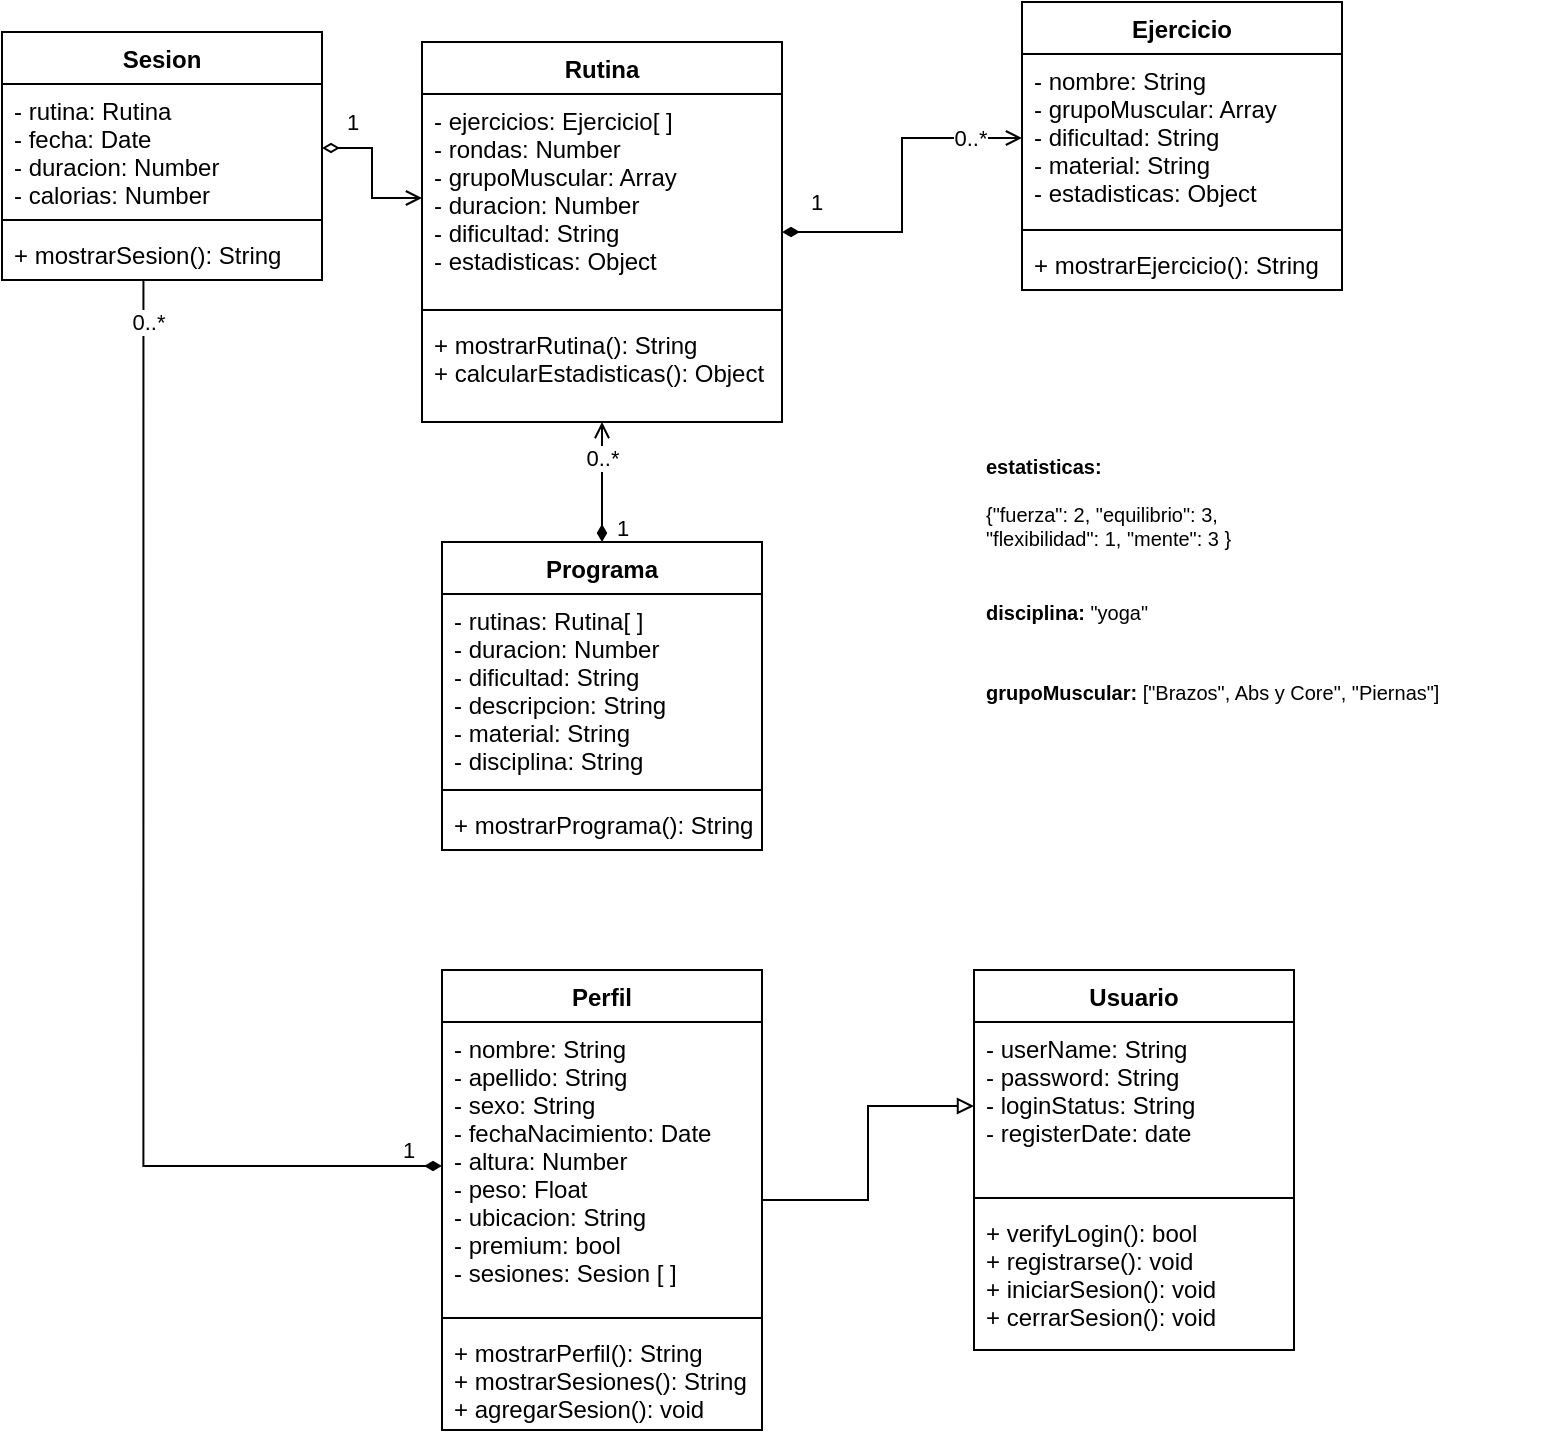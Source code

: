 <mxfile version="20.2.3" type="device"><diagram id="C5RBs43oDa-KdzZeNtuy" name="Page-1"><mxGraphModel dx="486" dy="902" grid="1" gridSize="10" guides="1" tooltips="1" connect="1" arrows="1" fold="1" page="1" pageScale="1" pageWidth="827" pageHeight="1169" math="0" shadow="0"><root><mxCell id="WIyWlLk6GJQsqaUBKTNV-0"/><mxCell id="WIyWlLk6GJQsqaUBKTNV-1" parent="WIyWlLk6GJQsqaUBKTNV-0"/><mxCell id="DahWHHO9bDBC0Rp-OB2t-24" style="edgeStyle=orthogonalEdgeStyle;rounded=0;orthogonalLoop=1;jettySize=auto;html=1;startArrow=diamondThin;startFill=1;endArrow=open;endFill=0;strokeWidth=1;shadow=0;entryX=0;entryY=0.5;entryDx=0;entryDy=0;" parent="WIyWlLk6GJQsqaUBKTNV-1" source="DahWHHO9bDBC0Rp-OB2t-1" target="DahWHHO9bDBC0Rp-OB2t-7" edge="1"><mxGeometry relative="1" as="geometry"><mxPoint x="540" y="182" as="targetPoint"/></mxGeometry></mxCell><mxCell id="DahWHHO9bDBC0Rp-OB2t-25" value="0..*" style="edgeLabel;html=1;align=center;verticalAlign=middle;resizable=0;points=[];" parent="DahWHHO9bDBC0Rp-OB2t-24" vertex="1" connectable="0"><mxGeometry x="0.8" y="1" relative="1" as="geometry"><mxPoint x="-10" y="1" as="offset"/></mxGeometry></mxCell><mxCell id="J13fij808UjLx1IASZqF-26" value="1" style="edgeLabel;html=1;align=center;verticalAlign=middle;resizable=0;points=[];" vertex="1" connectable="0" parent="DahWHHO9bDBC0Rp-OB2t-24"><mxGeometry x="-0.795" relative="1" as="geometry"><mxPoint y="-15" as="offset"/></mxGeometry></mxCell><mxCell id="DahWHHO9bDBC0Rp-OB2t-1" value="Rutina" style="swimlane;fontStyle=1;align=center;verticalAlign=top;childLayout=stackLayout;horizontal=1;startSize=26;horizontalStack=0;resizeParent=1;resizeParentMax=0;resizeLast=0;collapsible=1;marginBottom=0;" parent="WIyWlLk6GJQsqaUBKTNV-1" vertex="1"><mxGeometry x="250" y="120" width="180" height="190" as="geometry"/></mxCell><mxCell id="DahWHHO9bDBC0Rp-OB2t-2" value="- ejercicios: Ejercicio[ ]&#10;- rondas: Number&#10;- grupoMuscular: Array&#10;- duracion: Number&#10;- dificultad: String&#10;- estadisticas: Object" style="text;strokeColor=none;fillColor=none;align=left;verticalAlign=top;spacingLeft=4;spacingRight=4;overflow=hidden;rotatable=0;points=[[0,0.5],[1,0.5]];portConstraint=eastwest;" parent="DahWHHO9bDBC0Rp-OB2t-1" vertex="1"><mxGeometry y="26" width="180" height="104" as="geometry"/></mxCell><mxCell id="DahWHHO9bDBC0Rp-OB2t-3" value="" style="line;strokeWidth=1;fillColor=none;align=left;verticalAlign=middle;spacingTop=-1;spacingLeft=3;spacingRight=3;rotatable=0;labelPosition=right;points=[];portConstraint=eastwest;" parent="DahWHHO9bDBC0Rp-OB2t-1" vertex="1"><mxGeometry y="130" width="180" height="8" as="geometry"/></mxCell><mxCell id="DahWHHO9bDBC0Rp-OB2t-4" value="+ mostrarRutina(): String&#10;+ calcularEstadisticas(): Object" style="text;strokeColor=none;fillColor=none;align=left;verticalAlign=top;spacingLeft=4;spacingRight=4;overflow=hidden;rotatable=0;points=[[0,0.5],[1,0.5]];portConstraint=eastwest;" parent="DahWHHO9bDBC0Rp-OB2t-1" vertex="1"><mxGeometry y="138" width="180" height="52" as="geometry"/></mxCell><mxCell id="DahWHHO9bDBC0Rp-OB2t-6" value="Ejercicio" style="swimlane;fontStyle=1;align=center;verticalAlign=top;childLayout=stackLayout;horizontal=1;startSize=26;horizontalStack=0;resizeParent=1;resizeParentMax=0;resizeLast=0;collapsible=1;marginBottom=0;" parent="WIyWlLk6GJQsqaUBKTNV-1" vertex="1"><mxGeometry x="550" y="100" width="160" height="144" as="geometry"/></mxCell><mxCell id="DahWHHO9bDBC0Rp-OB2t-7" value="- nombre: String&#10;- grupoMuscular: Array&#10;- dificultad: String&#10;- material: String&#10;- estadisticas: Object" style="text;strokeColor=none;fillColor=none;align=left;verticalAlign=top;spacingLeft=4;spacingRight=4;overflow=hidden;rotatable=0;points=[[0,0.5],[1,0.5]];portConstraint=eastwest;" parent="DahWHHO9bDBC0Rp-OB2t-6" vertex="1"><mxGeometry y="26" width="160" height="84" as="geometry"/></mxCell><mxCell id="DahWHHO9bDBC0Rp-OB2t-8" value="" style="line;strokeWidth=1;fillColor=none;align=left;verticalAlign=middle;spacingTop=-1;spacingLeft=3;spacingRight=3;rotatable=0;labelPosition=right;points=[];portConstraint=eastwest;" parent="DahWHHO9bDBC0Rp-OB2t-6" vertex="1"><mxGeometry y="110" width="160" height="8" as="geometry"/></mxCell><mxCell id="DahWHHO9bDBC0Rp-OB2t-9" value="+ mostrarEjercicio(): String" style="text;strokeColor=none;fillColor=none;align=left;verticalAlign=top;spacingLeft=4;spacingRight=4;overflow=hidden;rotatable=0;points=[[0,0.5],[1,0.5]];portConstraint=eastwest;" parent="DahWHHO9bDBC0Rp-OB2t-6" vertex="1"><mxGeometry y="118" width="160" height="26" as="geometry"/></mxCell><mxCell id="DahWHHO9bDBC0Rp-OB2t-27" style="edgeStyle=orthogonalEdgeStyle;rounded=0;jumpSize=6;orthogonalLoop=1;jettySize=auto;html=1;entryX=0.5;entryY=1;entryDx=0;entryDy=0;entryPerimeter=0;shadow=0;startArrow=diamondThin;startFill=1;endArrow=open;endFill=0;strokeWidth=1;" parent="WIyWlLk6GJQsqaUBKTNV-1" source="DahWHHO9bDBC0Rp-OB2t-17" target="DahWHHO9bDBC0Rp-OB2t-4" edge="1"><mxGeometry relative="1" as="geometry"/></mxCell><mxCell id="DahWHHO9bDBC0Rp-OB2t-28" value="0..*" style="edgeLabel;html=1;align=center;verticalAlign=middle;resizable=0;points=[];" parent="DahWHHO9bDBC0Rp-OB2t-27" vertex="1" connectable="0"><mxGeometry x="0.639" y="1" relative="1" as="geometry"><mxPoint x="1" y="7" as="offset"/></mxGeometry></mxCell><mxCell id="J13fij808UjLx1IASZqF-27" value="1" style="edgeLabel;html=1;align=center;verticalAlign=middle;resizable=0;points=[];" vertex="1" connectable="0" parent="DahWHHO9bDBC0Rp-OB2t-27"><mxGeometry x="-0.366" relative="1" as="geometry"><mxPoint x="10" y="12" as="offset"/></mxGeometry></mxCell><mxCell id="DahWHHO9bDBC0Rp-OB2t-17" value="Programa" style="swimlane;fontStyle=1;align=center;verticalAlign=top;childLayout=stackLayout;horizontal=1;startSize=26;horizontalStack=0;resizeParent=1;resizeParentMax=0;resizeLast=0;collapsible=1;marginBottom=0;" parent="WIyWlLk6GJQsqaUBKTNV-1" vertex="1"><mxGeometry x="260" y="370" width="160" height="154" as="geometry"/></mxCell><mxCell id="DahWHHO9bDBC0Rp-OB2t-18" value="- rutinas: Rutina[ ]&#10;- duracion: Number&#10;- dificultad: String&#10;- descripcion: String&#10;- material: String&#10;- disciplina: String" style="text;strokeColor=none;fillColor=none;align=left;verticalAlign=top;spacingLeft=4;spacingRight=4;overflow=hidden;rotatable=0;points=[[0,0.5],[1,0.5]];portConstraint=eastwest;" parent="DahWHHO9bDBC0Rp-OB2t-17" vertex="1"><mxGeometry y="26" width="160" height="94" as="geometry"/></mxCell><mxCell id="DahWHHO9bDBC0Rp-OB2t-19" value="" style="line;strokeWidth=1;fillColor=none;align=left;verticalAlign=middle;spacingTop=-1;spacingLeft=3;spacingRight=3;rotatable=0;labelPosition=right;points=[];portConstraint=eastwest;" parent="DahWHHO9bDBC0Rp-OB2t-17" vertex="1"><mxGeometry y="120" width="160" height="8" as="geometry"/></mxCell><mxCell id="DahWHHO9bDBC0Rp-OB2t-20" value="+ mostrarPrograma(): String" style="text;strokeColor=none;fillColor=none;align=left;verticalAlign=top;spacingLeft=4;spacingRight=4;overflow=hidden;rotatable=0;points=[[0,0.5],[1,0.5]];portConstraint=eastwest;" parent="DahWHHO9bDBC0Rp-OB2t-17" vertex="1"><mxGeometry y="128" width="160" height="26" as="geometry"/></mxCell><mxCell id="DahWHHO9bDBC0Rp-OB2t-29" value="&lt;b style=&quot;font-size: 10px;&quot;&gt;estatisticas: &lt;br style=&quot;font-size: 10px;&quot;&gt;&lt;/b&gt;&lt;br style=&quot;font-size: 10px;&quot;&gt;{&quot;fuerza&quot;: 2, &quot;equilibrio&quot;: 3, &quot;flexibilidad&quot;: 1, &quot;mente&quot;: 3 }" style="text;html=1;strokeColor=none;fillColor=none;align=left;verticalAlign=middle;whiteSpace=wrap;rounded=0;fontSize=10;" parent="WIyWlLk6GJQsqaUBKTNV-1" vertex="1"><mxGeometry x="530" y="320" width="160" height="60" as="geometry"/></mxCell><mxCell id="DahWHHO9bDBC0Rp-OB2t-31" value="&lt;b style=&quot;font-size: 10px;&quot;&gt;disciplina:&lt;/b&gt; &quot;yoga&quot;" style="text;html=1;strokeColor=none;fillColor=none;align=left;verticalAlign=middle;whiteSpace=wrap;rounded=0;fontSize=10;" parent="WIyWlLk6GJQsqaUBKTNV-1" vertex="1"><mxGeometry x="530" y="390" width="160" height="30" as="geometry"/></mxCell><mxCell id="DahWHHO9bDBC0Rp-OB2t-32" value="&lt;b style=&quot;font-size: 10px;&quot;&gt;grupoMuscular: &lt;/b&gt;[&quot;Brazos&quot;, Abs y Core&quot;, &quot;Piernas&quot;]" style="text;html=1;strokeColor=none;fillColor=none;align=left;verticalAlign=middle;whiteSpace=wrap;rounded=0;fontSize=10;" parent="WIyWlLk6GJQsqaUBKTNV-1" vertex="1"><mxGeometry x="530" y="430" width="280" height="30" as="geometry"/></mxCell><mxCell id="J13fij808UjLx1IASZqF-25" style="edgeStyle=orthogonalEdgeStyle;rounded=0;orthogonalLoop=1;jettySize=auto;html=1;entryX=0;entryY=0.5;entryDx=0;entryDy=0;startArrow=none;startFill=0;endArrow=block;endFill=0;" edge="1" parent="WIyWlLk6GJQsqaUBKTNV-1" source="0" target="J13fij808UjLx1IASZqF-9"><mxGeometry relative="1" as="geometry"/></mxCell><mxCell id="0" value="Perfil" style="swimlane;fontStyle=1;align=center;verticalAlign=top;childLayout=stackLayout;horizontal=1;startSize=26;horizontalStack=0;resizeParent=1;resizeParentMax=0;resizeLast=0;collapsible=1;marginBottom=0;" parent="WIyWlLk6GJQsqaUBKTNV-1" vertex="1"><mxGeometry x="260" y="584" width="160" height="230" as="geometry"/></mxCell><mxCell id="1" value="- nombre: String&#10;- apellido: String&#10;- sexo: String&#10;- fechaNacimiento: Date&#10;- altura: Number&#10;- peso: Float&#10;- ubicacion: String&#10;- premium: bool&#10;- sesiones: Sesion [ ] " style="text;strokeColor=none;fillColor=none;align=left;verticalAlign=top;spacingLeft=4;spacingRight=4;overflow=hidden;rotatable=0;points=[[0,0.5],[1,0.5]];portConstraint=eastwest;" parent="0" vertex="1"><mxGeometry y="26" width="160" height="144" as="geometry"/></mxCell><mxCell id="2" value="" style="line;strokeWidth=1;fillColor=none;align=left;verticalAlign=middle;spacingTop=-1;spacingLeft=3;spacingRight=3;rotatable=0;labelPosition=right;points=[];portConstraint=eastwest;" parent="0" vertex="1"><mxGeometry y="170" width="160" height="8" as="geometry"/></mxCell><mxCell id="3" value="+ mostrarPerfil(): String&#10;+ mostrarSesiones(): String&#10;+ agregarSesion(): void" style="text;strokeColor=none;fillColor=none;align=left;verticalAlign=top;spacingLeft=4;spacingRight=4;overflow=hidden;rotatable=0;points=[[0,0.5],[1,0.5]];portConstraint=eastwest;" parent="0" vertex="1"><mxGeometry y="178" width="160" height="52" as="geometry"/></mxCell><mxCell id="J13fij808UjLx1IASZqF-7" style="edgeStyle=orthogonalEdgeStyle;rounded=0;orthogonalLoop=1;jettySize=auto;html=1;endArrow=open;endFill=0;exitX=1;exitY=0.5;exitDx=0;exitDy=0;startArrow=diamondThin;startFill=0;" edge="1" parent="WIyWlLk6GJQsqaUBKTNV-1" source="J13fij808UjLx1IASZqF-34" target="DahWHHO9bDBC0Rp-OB2t-2"><mxGeometry relative="1" as="geometry"><mxPoint x="200" y="173" as="sourcePoint"/></mxGeometry></mxCell><mxCell id="J13fij808UjLx1IASZqF-37" value="1" style="edgeLabel;html=1;align=center;verticalAlign=middle;resizable=0;points=[];" vertex="1" connectable="0" parent="J13fij808UjLx1IASZqF-7"><mxGeometry x="-0.611" y="1" relative="1" as="geometry"><mxPoint y="-12" as="offset"/></mxGeometry></mxCell><mxCell id="J13fij808UjLx1IASZqF-8" value="Usuario" style="swimlane;fontStyle=1;align=center;verticalAlign=top;childLayout=stackLayout;horizontal=1;startSize=26;horizontalStack=0;resizeParent=1;resizeParentMax=0;resizeLast=0;collapsible=1;marginBottom=0;" vertex="1" parent="WIyWlLk6GJQsqaUBKTNV-1"><mxGeometry x="526" y="584" width="160" height="190" as="geometry"/></mxCell><mxCell id="J13fij808UjLx1IASZqF-9" value="- userName: String&#10;- password: String&#10;- loginStatus: String&#10;- registerDate: date" style="text;strokeColor=none;fillColor=none;align=left;verticalAlign=top;spacingLeft=4;spacingRight=4;overflow=hidden;rotatable=0;points=[[0,0.5],[1,0.5]];portConstraint=eastwest;" vertex="1" parent="J13fij808UjLx1IASZqF-8"><mxGeometry y="26" width="160" height="84" as="geometry"/></mxCell><mxCell id="J13fij808UjLx1IASZqF-10" value="" style="line;strokeWidth=1;fillColor=none;align=left;verticalAlign=middle;spacingTop=-1;spacingLeft=3;spacingRight=3;rotatable=0;labelPosition=right;points=[];portConstraint=eastwest;" vertex="1" parent="J13fij808UjLx1IASZqF-8"><mxGeometry y="110" width="160" height="8" as="geometry"/></mxCell><mxCell id="J13fij808UjLx1IASZqF-11" value="+ verifyLogin(): bool&#10;+ registrarse(): void&#10;+ iniciarSesion(): void&#10;+ cerrarSesion(): void" style="text;strokeColor=none;fillColor=none;align=left;verticalAlign=top;spacingLeft=4;spacingRight=4;overflow=hidden;rotatable=0;points=[[0,0.5],[1,0.5]];portConstraint=eastwest;" vertex="1" parent="J13fij808UjLx1IASZqF-8"><mxGeometry y="118" width="160" height="72" as="geometry"/></mxCell><mxCell id="J13fij808UjLx1IASZqF-28" style="edgeStyle=orthogonalEdgeStyle;rounded=0;orthogonalLoop=1;jettySize=auto;html=1;startArrow=diamondThin;startFill=1;endArrow=none;endFill=0;entryX=0.442;entryY=0.998;entryDx=0;entryDy=0;entryPerimeter=0;" edge="1" parent="WIyWlLk6GJQsqaUBKTNV-1" source="1" target="J13fij808UjLx1IASZqF-36"><mxGeometry relative="1" as="geometry"><mxPoint x="130.0" y="200" as="targetPoint"/></mxGeometry></mxCell><mxCell id="J13fij808UjLx1IASZqF-30" value="1" style="edgeLabel;html=1;align=center;verticalAlign=middle;resizable=0;points=[];" vertex="1" connectable="0" parent="J13fij808UjLx1IASZqF-28"><mxGeometry x="-0.876" y="-1" relative="1" as="geometry"><mxPoint x="19" y="-7" as="offset"/></mxGeometry></mxCell><mxCell id="J13fij808UjLx1IASZqF-31" value="0..*" style="edgeLabel;html=1;align=center;verticalAlign=middle;resizable=0;points=[];" vertex="1" connectable="0" parent="J13fij808UjLx1IASZqF-28"><mxGeometry x="0.931" y="-2" relative="1" as="geometry"><mxPoint as="offset"/></mxGeometry></mxCell><mxCell id="J13fij808UjLx1IASZqF-33" value="Sesion" style="swimlane;fontStyle=1;align=center;verticalAlign=top;childLayout=stackLayout;horizontal=1;startSize=26;horizontalStack=0;resizeParent=1;resizeParentMax=0;resizeLast=0;collapsible=1;marginBottom=0;" vertex="1" parent="WIyWlLk6GJQsqaUBKTNV-1"><mxGeometry x="40" y="115" width="160" height="124" as="geometry"/></mxCell><mxCell id="J13fij808UjLx1IASZqF-34" value="- rutina: Rutina&#10;- fecha: Date&#10;- duracion: Number&#10;- calorias: Number" style="text;strokeColor=none;fillColor=none;align=left;verticalAlign=top;spacingLeft=4;spacingRight=4;overflow=hidden;rotatable=0;points=[[0,0.5],[1,0.5]];portConstraint=eastwest;" vertex="1" parent="J13fij808UjLx1IASZqF-33"><mxGeometry y="26" width="160" height="64" as="geometry"/></mxCell><mxCell id="J13fij808UjLx1IASZqF-35" value="" style="line;strokeWidth=1;fillColor=none;align=left;verticalAlign=middle;spacingTop=-1;spacingLeft=3;spacingRight=3;rotatable=0;labelPosition=right;points=[];portConstraint=eastwest;" vertex="1" parent="J13fij808UjLx1IASZqF-33"><mxGeometry y="90" width="160" height="8" as="geometry"/></mxCell><mxCell id="J13fij808UjLx1IASZqF-36" value="+ mostrarSesion(): String" style="text;strokeColor=none;fillColor=none;align=left;verticalAlign=top;spacingLeft=4;spacingRight=4;overflow=hidden;rotatable=0;points=[[0,0.5],[1,0.5]];portConstraint=eastwest;" vertex="1" parent="J13fij808UjLx1IASZqF-33"><mxGeometry y="98" width="160" height="26" as="geometry"/></mxCell></root></mxGraphModel></diagram></mxfile>